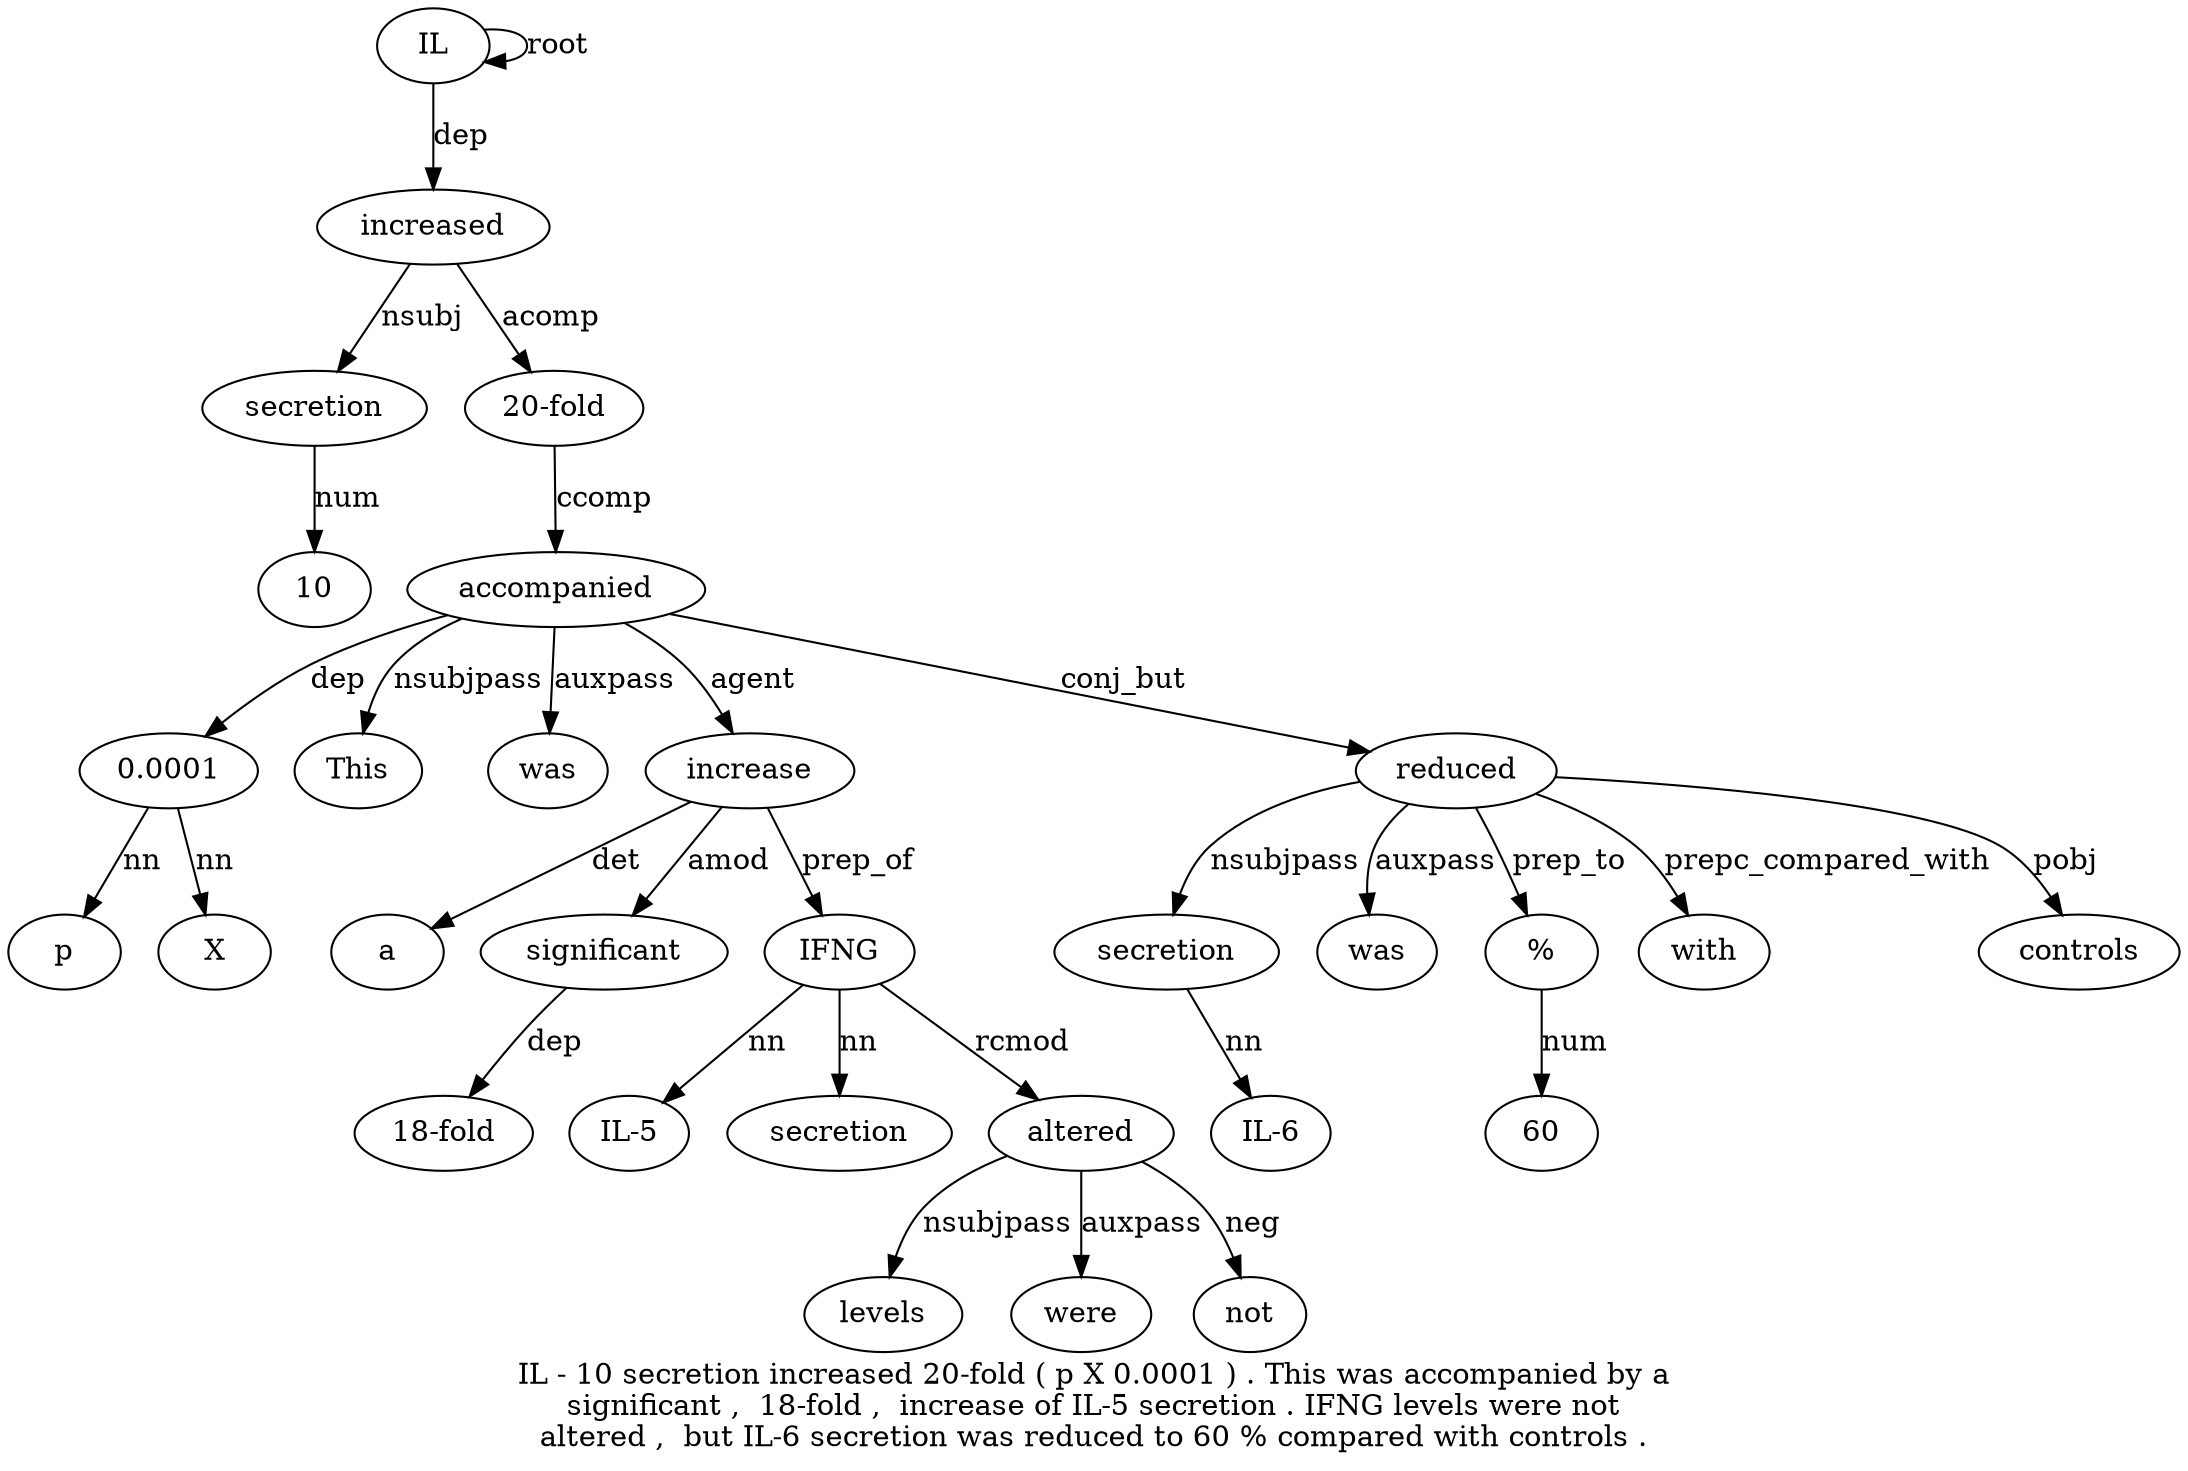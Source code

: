 digraph "IL - 10 secretion increased 20-fold ( p X 0.0001 ) . This was accompanied by a significant ,  18-fold ,  increase of IL-5 secretion . IFNG levels were not altered ,  but IL-6 secretion was reduced to 60 % compared with controls ." {
label="IL - 10 secretion increased 20-fold ( p X 0.0001 ) . This was accompanied by a
significant ,  18-fold ,  increase of IL-5 secretion . IFNG levels were not
altered ,  but IL-6 secretion was reduced to 60 % compared with controls .";
IL1 [style=filled, fillcolor=white, label=IL];
IL1 -> IL1  [label=root];
secretion4 [style=filled, fillcolor=white, label=secretion];
103 [style=filled, fillcolor=white, label=10];
secretion4 -> 103  [label=num];
increased5 [style=filled, fillcolor=white, label=increased];
increased5 -> secretion4  [label=nsubj];
IL1 -> increased5  [label=dep];
"20-fold6" [style=filled, fillcolor=white, label="20-fold"];
increased5 -> "20-fold6"  [label=acomp];
"0.0001" [style=filled, fillcolor=white, label="0.0001"];
p8 [style=filled, fillcolor=white, label=p];
"0.0001" -> p8  [label=nn];
X9 [style=filled, fillcolor=white, label=X];
"0.0001" -> X9  [label=nn];
accompanied15 [style=filled, fillcolor=white, label=accompanied];
accompanied15 -> "0.0001"  [label=dep];
This13 [style=filled, fillcolor=white, label=This];
accompanied15 -> This13  [label=nsubjpass];
was14 [style=filled, fillcolor=white, label=was];
accompanied15 -> was14  [label=auxpass];
"20-fold6" -> accompanied15  [label=ccomp];
increase22 [style=filled, fillcolor=white, label=increase];
a17 [style=filled, fillcolor=white, label=a];
increase22 -> a17  [label=det];
significant18 [style=filled, fillcolor=white, label=significant];
increase22 -> significant18  [label=amod];
"18-fold20" [style=filled, fillcolor=white, label="18-fold"];
significant18 -> "18-fold20"  [label=dep];
accompanied15 -> increase22  [label=agent];
IFNG27 [style=filled, fillcolor=white, label=IFNG];
"IL-524" [style=filled, fillcolor=white, label="IL-5"];
IFNG27 -> "IL-524"  [label=nn];
secretion25 [style=filled, fillcolor=white, label=secretion];
IFNG27 -> secretion25  [label=nn];
increase22 -> IFNG27  [label=prep_of];
altered31 [style=filled, fillcolor=white, label=altered];
levels28 [style=filled, fillcolor=white, label=levels];
altered31 -> levels28  [label=nsubjpass];
were29 [style=filled, fillcolor=white, label=were];
altered31 -> were29  [label=auxpass];
not30 [style=filled, fillcolor=white, label=not];
altered31 -> not30  [label=neg];
IFNG27 -> altered31  [label=rcmod];
secretion35 [style=filled, fillcolor=white, label=secretion];
"IL-634" [style=filled, fillcolor=white, label="IL-6"];
secretion35 -> "IL-634"  [label=nn];
reduced37 [style=filled, fillcolor=white, label=reduced];
reduced37 -> secretion35  [label=nsubjpass];
was36 [style=filled, fillcolor=white, label=was];
reduced37 -> was36  [label=auxpass];
accompanied15 -> reduced37  [label=conj_but];
"%40" [style=filled, fillcolor=white, label="%"];
6039 [style=filled, fillcolor=white, label=60];
"%40" -> 6039  [label=num];
reduced37 -> "%40"  [label=prep_to];
with42 [style=filled, fillcolor=white, label=with];
reduced37 -> with42  [label=prepc_compared_with];
controls43 [style=filled, fillcolor=white, label=controls];
reduced37 -> controls43  [label=pobj];
}
